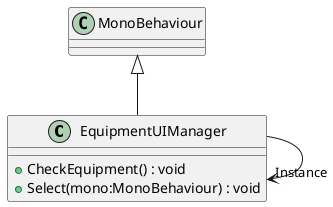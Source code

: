 @startuml
class EquipmentUIManager {
    + CheckEquipment() : void
    + Select(mono:MonoBehaviour) : void
}
MonoBehaviour <|-- EquipmentUIManager
EquipmentUIManager --> "Instance" EquipmentUIManager
@enduml
